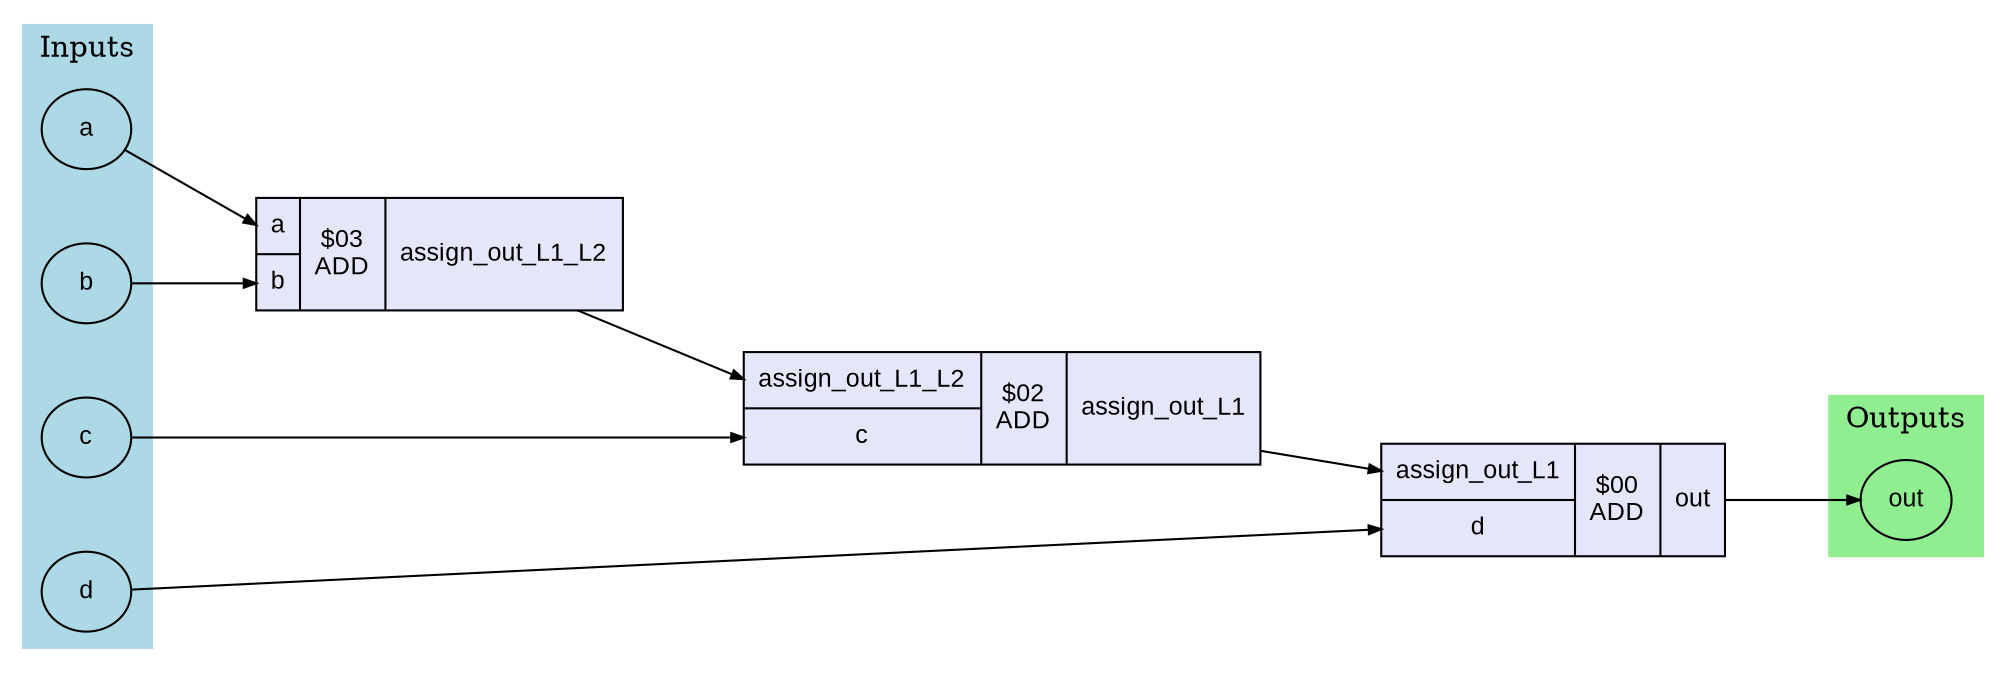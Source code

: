 digraph unbalanced_add4 {
	graph [concentrate=false dpi=300 nodesep=0.5 ordering=out rankdir=LR ranksep=0.8 splines=polyline]
	node [fillcolor=white fontname=Arial fontsize=12 height=0.4 margin=0.1 penwidth=1.0 shape=record style=filled width=0.6]
	edge [arrowhead=normal arrowsize=0.6 fontname=Arial fontsize=10 penwidth=1.0]
	a [label=a fillcolor=lightblue shape=ellipse style=filled]
	b [label=b fillcolor=lightblue shape=ellipse style=filled]
	c [label=c fillcolor=lightblue shape=ellipse style=filled]
	d [label=d fillcolor=lightblue shape=ellipse style=filled]
	out [label=out fillcolor=lightgreen shape=ellipse style=filled]
	assign_out_L1_L2 [label="{{<A> a|<B> b}|{$03\nADD}|<assign_out_L1_L2> assign_out_L1_L2}" fillcolor=lavender shape=record style=filled]
	a -> assign_out_L1_L2:A
	b -> assign_out_L1_L2:B
	assign_out_L1 [label="{{<A> assign_out_L1_L2|<B> c}|{$02\nADD}|<assign_out_L1> assign_out_L1}" fillcolor=lavender shape=record style=filled]
	assign_out_L1_L2 -> assign_out_L1:A
	c -> assign_out_L1:B
	assign_out [label="{{<A> assign_out_L1|<B> d}|{$00\nADD}|<out> out}" fillcolor=lavender shape=record style=filled]
	assign_out_L1 -> assign_out:A
	d -> assign_out:B
	assign_out:out -> out
	subgraph cluster_inputs {
		color=lightblue label=Inputs rank=source style=filled
		a
		b
		c
		d
	}
	subgraph cluster_outputs {
		color=lightgreen label=Outputs rank=sink style=filled
		out
	}
}
